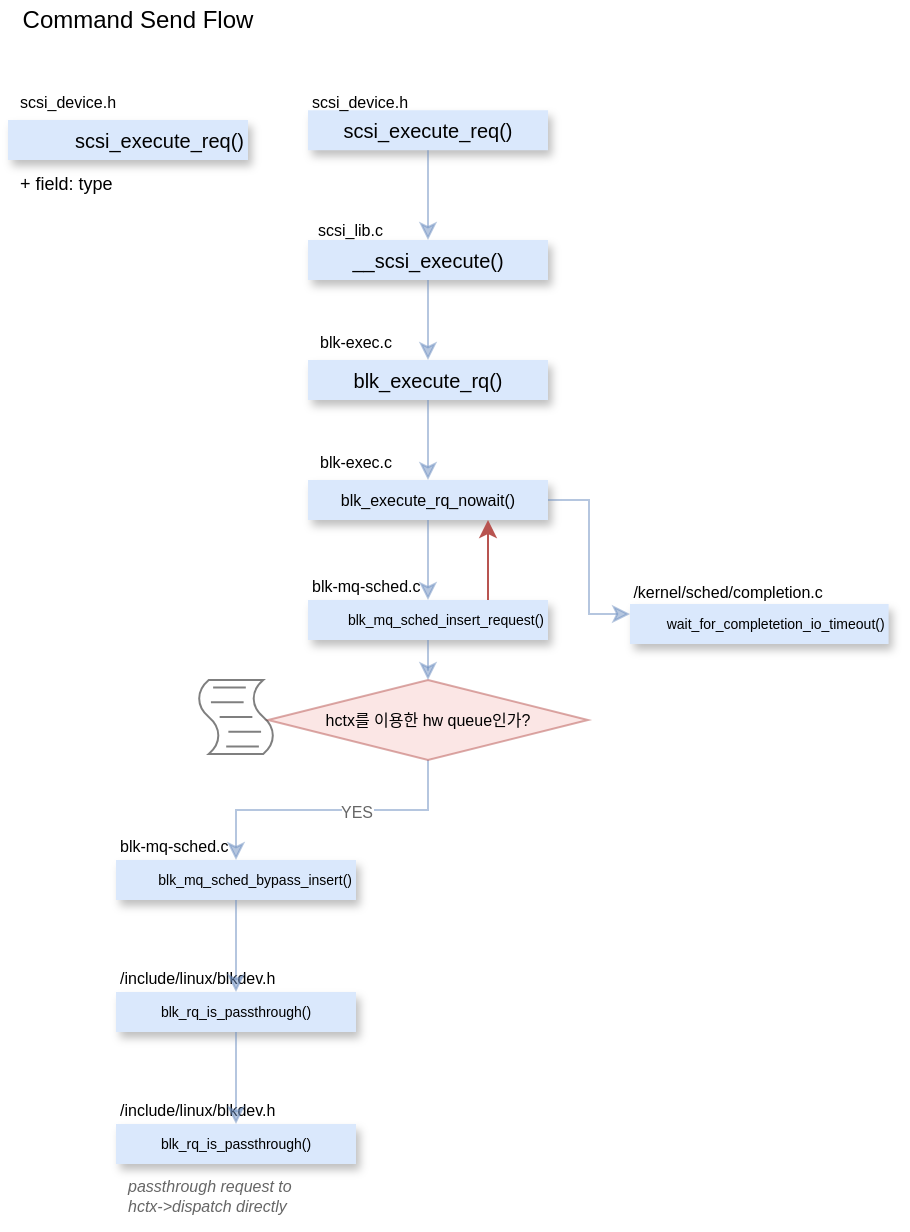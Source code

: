 <mxfile version="13.5.4" type="github" pages="2">
  <diagram name="Command Flow" id="0783ab3e-0a74-02c8-0abd-f7b4e66b4bec">
    <mxGraphModel dx="813" dy="435" grid="1" gridSize="10" guides="1" tooltips="1" connect="1" arrows="1" fold="1" page="1" pageScale="1" pageWidth="1600" pageHeight="1200" math="0" shadow="0">
      <root>
        <mxCell id="0" />
        <mxCell id="1" parent="0" />
        <mxCell id="EdeA5Pz4NkCI4e-MdcIT-1" value="Command Send Flow" style="text;html=1;strokeColor=none;fillColor=none;align=center;verticalAlign=middle;whiteSpace=wrap;rounded=0;" parent="1" vertex="1">
          <mxGeometry x="10" y="10" width="130" height="20" as="geometry" />
        </mxCell>
        <mxCell id="EdeA5Pz4NkCI4e-MdcIT-7" value="" style="group" parent="1" vertex="1" connectable="0">
          <mxGeometry x="10" y="50" width="120" height="66" as="geometry" />
        </mxCell>
        <mxCell id="EdeA5Pz4NkCI4e-MdcIT-2" value="scsi_execute_req()" style="swimlane;fontStyle=0;childLayout=stackLayout;horizontal=1;startSize=20;fillColor=#dae8fc;horizontalStack=0;resizeParent=1;resizeParentMax=0;resizeLast=0;collapsible=1;marginBottom=0;strokeColor=none;fontSize=10;swimlaneLine=0;sketch=0;glass=0;shadow=1;align=right;" parent="EdeA5Pz4NkCI4e-MdcIT-7" vertex="1">
          <mxGeometry y="20" width="120" height="46" as="geometry">
            <mxRectangle x="50" y="70" width="120" height="20" as="alternateBounds" />
          </mxGeometry>
        </mxCell>
        <mxCell id="EdeA5Pz4NkCI4e-MdcIT-3" value="+ field: type" style="text;strokeColor=none;fillColor=none;align=left;verticalAlign=top;spacingLeft=4;spacingRight=4;overflow=hidden;rotatable=0;points=[[0,0.5],[1,0.5]];portConstraint=eastwest;fontSize=9;" parent="EdeA5Pz4NkCI4e-MdcIT-2" vertex="1">
          <mxGeometry y="20" width="120" height="26" as="geometry" />
        </mxCell>
        <mxCell id="EdeA5Pz4NkCI4e-MdcIT-6" value="scsi_device.h" style="text;strokeColor=none;fillColor=none;align=left;verticalAlign=top;spacingLeft=4;spacingRight=4;overflow=hidden;rotatable=0;points=[[0,0.5],[1,0.5]];portConstraint=eastwest;shadow=1;glass=0;sketch=0;fontSize=8;" parent="EdeA5Pz4NkCI4e-MdcIT-7" vertex="1">
          <mxGeometry width="100" height="20" as="geometry" />
        </mxCell>
        <mxCell id="EdeA5Pz4NkCI4e-MdcIT-8" value="" style="group" parent="1" vertex="1" connectable="0">
          <mxGeometry x="160" y="50" width="120" height="50" as="geometry" />
        </mxCell>
        <mxCell id="EdeA5Pz4NkCI4e-MdcIT-9" value="scsi_execute_req()" style="swimlane;fontStyle=0;childLayout=stackLayout;horizontal=1;startSize=25;fillColor=#dae8fc;horizontalStack=0;resizeParent=1;resizeParentMax=0;resizeLast=0;collapsible=1;marginBottom=0;strokeColor=none;fontSize=10;swimlaneLine=0;sketch=0;glass=0;shadow=1;" parent="EdeA5Pz4NkCI4e-MdcIT-8" vertex="1" collapsed="1">
          <mxGeometry y="15.15" width="120" height="20" as="geometry">
            <mxRectangle y="15.15" width="120" height="24.85" as="alternateBounds" />
          </mxGeometry>
        </mxCell>
        <mxCell id="EdeA5Pz4NkCI4e-MdcIT-11" value="scsi_device.h" style="text;strokeColor=none;fillColor=none;align=left;verticalAlign=top;spacingLeft=4;spacingRight=4;overflow=hidden;rotatable=0;points=[[0,0.5],[1,0.5]];portConstraint=eastwest;shadow=1;glass=0;sketch=0;fontSize=8;" parent="EdeA5Pz4NkCI4e-MdcIT-8" vertex="1">
          <mxGeometry x="-4" y="-0.15" width="100" height="15.152" as="geometry" />
        </mxCell>
        <mxCell id="EdeA5Pz4NkCI4e-MdcIT-12" value="" style="group;opacity=50;" parent="1" vertex="1" connectable="0">
          <mxGeometry x="160" y="110" width="120" height="246" as="geometry" />
        </mxCell>
        <mxCell id="EdeA5Pz4NkCI4e-MdcIT-13" value="__scsi_execute()" style="swimlane;fontStyle=0;childLayout=stackLayout;horizontal=1;startSize=20;fillColor=#dae8fc;horizontalStack=0;resizeParent=1;resizeParentMax=0;resizeLast=0;collapsible=1;marginBottom=0;strokeColor=none;fontSize=10;swimlaneLine=0;sketch=0;glass=0;shadow=1;" parent="EdeA5Pz4NkCI4e-MdcIT-12" vertex="1" collapsed="1">
          <mxGeometry y="20" width="120" height="20" as="geometry">
            <mxRectangle y="20" width="120" height="46" as="alternateBounds" />
          </mxGeometry>
        </mxCell>
        <mxCell id="EdeA5Pz4NkCI4e-MdcIT-14" value="request and wait result" style="text;strokeColor=none;fillColor=none;align=left;verticalAlign=top;spacingLeft=4;spacingRight=4;overflow=hidden;rotatable=0;points=[[0,0.5],[1,0.5]];portConstraint=eastwest;fontSize=8;fontStyle=2;fontColor=#808080;" parent="EdeA5Pz4NkCI4e-MdcIT-13" vertex="1">
          <mxGeometry y="20" width="120" height="26" as="geometry" />
        </mxCell>
        <mxCell id="EdeA5Pz4NkCI4e-MdcIT-15" value="scsi_lib.c" style="text;strokeColor=none;fillColor=none;align=left;verticalAlign=top;spacingLeft=4;spacingRight=4;overflow=hidden;rotatable=0;points=[[0,0.5],[1,0.5]];portConstraint=eastwest;shadow=1;glass=0;sketch=0;fontSize=8;" parent="EdeA5Pz4NkCI4e-MdcIT-12" vertex="1">
          <mxGeometry x="-1" y="4" width="120" height="20" as="geometry" />
        </mxCell>
        <mxCell id="iEvllXyu_Ajh8W8uYIe0-1" value="" style="group" vertex="1" connectable="0" parent="EdeA5Pz4NkCI4e-MdcIT-12">
          <mxGeometry y="60" width="120" height="186" as="geometry" />
        </mxCell>
        <mxCell id="iEvllXyu_Ajh8W8uYIe0-2" value="blk_execute_rq()" style="swimlane;fontStyle=0;childLayout=stackLayout;horizontal=1;startSize=20;fillColor=#dae8fc;horizontalStack=0;resizeParent=1;resizeParentMax=0;resizeLast=0;collapsible=1;marginBottom=0;strokeColor=none;fontSize=10;swimlaneLine=0;sketch=0;glass=0;shadow=1;" vertex="1" collapsed="1" parent="iEvllXyu_Ajh8W8uYIe0-1">
          <mxGeometry y="20" width="120" height="20" as="geometry">
            <mxRectangle y="20" width="120" height="46" as="alternateBounds" />
          </mxGeometry>
        </mxCell>
        <mxCell id="iEvllXyu_Ajh8W8uYIe0-3" value="insert request into queue" style="text;strokeColor=none;fillColor=none;align=left;verticalAlign=top;spacingLeft=4;spacingRight=4;overflow=hidden;rotatable=0;points=[[0,0.5],[1,0.5]];portConstraint=eastwest;fontSize=9;fontStyle=2;fontColor=#808080;" vertex="1" parent="iEvllXyu_Ajh8W8uYIe0-2">
          <mxGeometry y="20" width="120" height="26" as="geometry" />
        </mxCell>
        <mxCell id="iEvllXyu_Ajh8W8uYIe0-4" value="blk-exec.c" style="text;strokeColor=none;fillColor=none;align=left;verticalAlign=top;spacingLeft=4;spacingRight=4;overflow=hidden;rotatable=0;points=[[0,0.5],[1,0.5]];portConstraint=eastwest;shadow=1;glass=0;sketch=0;fontSize=8;" vertex="1" parent="iEvllXyu_Ajh8W8uYIe0-1">
          <mxGeometry width="100" height="20" as="geometry" />
        </mxCell>
        <mxCell id="iEvllXyu_Ajh8W8uYIe0-8" value="" style="group" vertex="1" connectable="0" parent="iEvllXyu_Ajh8W8uYIe0-1">
          <mxGeometry y="60" width="120" height="126" as="geometry" />
        </mxCell>
        <mxCell id="iEvllXyu_Ajh8W8uYIe0-9" value="blk_execute_rq_nowait()" style="swimlane;fontStyle=0;childLayout=stackLayout;horizontal=1;startSize=20;fillColor=#dae8fc;horizontalStack=0;resizeParent=1;resizeParentMax=0;resizeLast=0;collapsible=1;marginBottom=0;strokeColor=none;fontSize=8;swimlaneLine=0;sketch=0;glass=0;shadow=1;align=center;" vertex="1" collapsed="1" parent="iEvllXyu_Ajh8W8uYIe0-8">
          <mxGeometry y="20" width="120" height="20" as="geometry">
            <mxRectangle y="20" width="120" height="46" as="alternateBounds" />
          </mxGeometry>
        </mxCell>
        <mxCell id="iEvllXyu_Ajh8W8uYIe0-10" value="insert request into queue" style="text;strokeColor=none;fillColor=none;align=left;verticalAlign=top;spacingLeft=4;spacingRight=4;overflow=hidden;rotatable=0;points=[[0,0.5],[1,0.5]];portConstraint=eastwest;fontSize=9;fontStyle=2;fontColor=#808080;" vertex="1" parent="iEvllXyu_Ajh8W8uYIe0-9">
          <mxGeometry y="20" width="120" height="26" as="geometry" />
        </mxCell>
        <mxCell id="iEvllXyu_Ajh8W8uYIe0-11" value="blk-exec.c" style="text;strokeColor=none;fillColor=none;align=left;verticalAlign=top;spacingLeft=4;spacingRight=4;overflow=hidden;rotatable=0;points=[[0,0.5],[1,0.5]];portConstraint=eastwest;shadow=1;glass=0;sketch=0;fontSize=8;" vertex="1" parent="iEvllXyu_Ajh8W8uYIe0-8">
          <mxGeometry width="100" height="20" as="geometry" />
        </mxCell>
        <mxCell id="iEvllXyu_Ajh8W8uYIe0-13" value="" style="group" vertex="1" connectable="0" parent="iEvllXyu_Ajh8W8uYIe0-8">
          <mxGeometry y="60" width="120" height="66" as="geometry" />
        </mxCell>
        <mxCell id="iEvllXyu_Ajh8W8uYIe0-14" value="blk_mq_sched_insert_request()" style="swimlane;fontStyle=0;childLayout=stackLayout;horizontal=1;startSize=20;fillColor=#dae8fc;horizontalStack=0;resizeParent=1;resizeParentMax=0;resizeLast=0;collapsible=1;marginBottom=0;strokeColor=none;fontSize=7;swimlaneLine=0;sketch=0;glass=0;shadow=1;align=right;" vertex="1" collapsed="1" parent="iEvllXyu_Ajh8W8uYIe0-13">
          <mxGeometry y="20" width="120" height="20" as="geometry">
            <mxRectangle y="20" width="120" height="46" as="alternateBounds" />
          </mxGeometry>
        </mxCell>
        <mxCell id="iEvllXyu_Ajh8W8uYIe0-15" value="insert request into queue" style="text;strokeColor=none;fillColor=none;align=left;verticalAlign=top;spacingLeft=4;spacingRight=4;overflow=hidden;rotatable=0;points=[[0,0.5],[1,0.5]];portConstraint=eastwest;fontSize=9;fontStyle=2;fontColor=#808080;" vertex="1" parent="iEvllXyu_Ajh8W8uYIe0-14">
          <mxGeometry y="20" width="120" height="26" as="geometry" />
        </mxCell>
        <mxCell id="iEvllXyu_Ajh8W8uYIe0-16" value="blk-mq-sched.c&#xa;" style="text;strokeColor=none;fillColor=none;align=left;verticalAlign=top;spacingLeft=4;spacingRight=4;overflow=hidden;rotatable=0;points=[[0,0.5],[1,0.5]];portConstraint=eastwest;shadow=1;glass=0;sketch=0;fontSize=8;" vertex="1" parent="iEvllXyu_Ajh8W8uYIe0-13">
          <mxGeometry x="-4" y="2" width="100" height="20" as="geometry" />
        </mxCell>
        <mxCell id="iEvllXyu_Ajh8W8uYIe0-17" style="edgeStyle=orthogonalEdgeStyle;rounded=0;orthogonalLoop=1;jettySize=auto;html=1;fontSize=7;fillColor=#dae8fc;strokeColor=#6c8ebf;opacity=50;" edge="1" parent="iEvllXyu_Ajh8W8uYIe0-8" source="iEvllXyu_Ajh8W8uYIe0-9" target="iEvllXyu_Ajh8W8uYIe0-14">
          <mxGeometry relative="1" as="geometry" />
        </mxCell>
        <mxCell id="iEvllXyu_Ajh8W8uYIe0-21" style="edgeStyle=orthogonalEdgeStyle;rounded=0;orthogonalLoop=1;jettySize=auto;html=1;entryX=0.75;entryY=1;entryDx=0;entryDy=0;fontSize=7;fillColor=#f8cecc;strokeColor=#b85450;" edge="1" parent="iEvllXyu_Ajh8W8uYIe0-8" source="iEvllXyu_Ajh8W8uYIe0-14" target="iEvllXyu_Ajh8W8uYIe0-9">
          <mxGeometry relative="1" as="geometry">
            <Array as="points">
              <mxPoint x="90" y="70" />
              <mxPoint x="90" y="70" />
            </Array>
          </mxGeometry>
        </mxCell>
        <mxCell id="iEvllXyu_Ajh8W8uYIe0-12" style="edgeStyle=orthogonalEdgeStyle;rounded=0;orthogonalLoop=1;jettySize=auto;html=1;entryX=0.5;entryY=0;entryDx=0;entryDy=0;fontSize=9;fillColor=#dae8fc;strokeColor=#6c8ebf;opacity=50;" edge="1" parent="iEvllXyu_Ajh8W8uYIe0-1" source="iEvllXyu_Ajh8W8uYIe0-2" target="iEvllXyu_Ajh8W8uYIe0-9">
          <mxGeometry relative="1" as="geometry" />
        </mxCell>
        <mxCell id="iEvllXyu_Ajh8W8uYIe0-7" style="edgeStyle=orthogonalEdgeStyle;rounded=0;orthogonalLoop=1;jettySize=auto;html=1;fillColor=#dae8fc;strokeColor=#6c8ebf;opacity=50;" edge="1" parent="EdeA5Pz4NkCI4e-MdcIT-12" source="EdeA5Pz4NkCI4e-MdcIT-13" target="iEvllXyu_Ajh8W8uYIe0-2">
          <mxGeometry relative="1" as="geometry" />
        </mxCell>
        <mxCell id="iEvllXyu_Ajh8W8uYIe0-5" style="edgeStyle=orthogonalEdgeStyle;rounded=0;orthogonalLoop=1;jettySize=auto;html=1;entryX=0.596;entryY=-0.007;entryDx=0;entryDy=0;entryPerimeter=0;fillColor=#dae8fc;strokeColor=none;" edge="1" parent="EdeA5Pz4NkCI4e-MdcIT-12" source="EdeA5Pz4NkCI4e-MdcIT-13" target="iEvllXyu_Ajh8W8uYIe0-4">
          <mxGeometry relative="1" as="geometry" />
        </mxCell>
        <mxCell id="EdeA5Pz4NkCI4e-MdcIT-16" style="edgeStyle=orthogonalEdgeStyle;rounded=0;orthogonalLoop=1;jettySize=auto;html=1;fontSize=8;strokeColor=#6c8ebf;exitX=0.5;exitY=1;exitDx=0;exitDy=0;fillColor=#dae8fc;opacity=50;" parent="1" source="EdeA5Pz4NkCI4e-MdcIT-9" target="EdeA5Pz4NkCI4e-MdcIT-13" edge="1">
          <mxGeometry relative="1" as="geometry">
            <mxPoint x="90" y="140" as="sourcePoint" />
            <mxPoint x="220" y="140" as="targetPoint" />
          </mxGeometry>
        </mxCell>
        <mxCell id="iEvllXyu_Ajh8W8uYIe0-22" style="edgeStyle=orthogonalEdgeStyle;rounded=0;orthogonalLoop=1;jettySize=auto;html=1;fontSize=7;fillColor=#dae8fc;strokeColor=#6c8ebf;entryX=0;entryY=0.25;entryDx=0;entryDy=0;opacity=50;" edge="1" parent="1" source="iEvllXyu_Ajh8W8uYIe0-9" target="iEvllXyu_Ajh8W8uYIe0-45">
          <mxGeometry relative="1" as="geometry">
            <mxPoint x="318" y="261" as="targetPoint" />
          </mxGeometry>
        </mxCell>
        <mxCell id="iEvllXyu_Ajh8W8uYIe0-44" value="" style="group" vertex="1" connectable="0" parent="1">
          <mxGeometry x="321" y="292" width="139" height="66" as="geometry" />
        </mxCell>
        <mxCell id="iEvllXyu_Ajh8W8uYIe0-45" value="wait_for_completetion_io_timeout()" style="swimlane;fontStyle=0;childLayout=stackLayout;horizontal=1;startSize=20;fillColor=#dae8fc;horizontalStack=0;resizeParent=1;resizeParentMax=0;resizeLast=0;collapsible=1;marginBottom=0;strokeColor=none;fontSize=7;swimlaneLine=0;sketch=0;glass=0;shadow=1;align=right;" vertex="1" collapsed="1" parent="iEvllXyu_Ajh8W8uYIe0-44">
          <mxGeometry y="20" width="129.302" height="20" as="geometry">
            <mxRectangle y="20" width="129" height="46" as="alternateBounds" />
          </mxGeometry>
        </mxCell>
        <mxCell id="iEvllXyu_Ajh8W8uYIe0-46" value=" hang_check * (HZ/2) 만큼 &#xa;wait 이후 timeout" style="text;strokeColor=none;fillColor=none;align=left;verticalAlign=top;spacingLeft=4;spacingRight=4;overflow=hidden;rotatable=0;points=[[0,0.5],[1,0.5]];portConstraint=eastwest;fontSize=8;fontStyle=2;fontColor=#808080;" vertex="1" parent="iEvllXyu_Ajh8W8uYIe0-45">
          <mxGeometry y="20" width="129.302" height="26" as="geometry" />
        </mxCell>
        <mxCell id="iEvllXyu_Ajh8W8uYIe0-47" value="/kernel/sched/completion.c" style="text;strokeColor=none;fillColor=none;align=left;verticalAlign=top;spacingLeft=4;spacingRight=4;overflow=hidden;rotatable=0;points=[[0,0.5],[1,0.5]];portConstraint=eastwest;shadow=1;glass=0;sketch=0;fontSize=8;" vertex="1" parent="iEvllXyu_Ajh8W8uYIe0-44">
          <mxGeometry x="-4.31" y="3" width="115.833" height="20" as="geometry" />
        </mxCell>
        <mxCell id="iEvllXyu_Ajh8W8uYIe0-48" value="" style="group" vertex="1" connectable="0" parent="1">
          <mxGeometry x="64" y="420" width="120" height="66" as="geometry" />
        </mxCell>
        <mxCell id="iEvllXyu_Ajh8W8uYIe0-49" value="blk_mq_sched_bypass_insert()" style="swimlane;fontStyle=0;childLayout=stackLayout;horizontal=1;startSize=20;fillColor=#dae8fc;horizontalStack=0;resizeParent=1;resizeParentMax=0;resizeLast=0;collapsible=1;marginBottom=0;strokeColor=none;fontSize=7;swimlaneLine=0;sketch=0;glass=0;shadow=1;align=right;" vertex="1" collapsed="1" parent="iEvllXyu_Ajh8W8uYIe0-48">
          <mxGeometry y="20" width="120" height="20" as="geometry">
            <mxRectangle y="20" width="120" height="46" as="alternateBounds" />
          </mxGeometry>
        </mxCell>
        <mxCell id="iEvllXyu_Ajh8W8uYIe0-50" value="passthrough request to&#xa;hctx-&gt;dispatch directly" style="text;strokeColor=none;fillColor=none;align=left;verticalAlign=top;spacingLeft=4;spacingRight=4;overflow=hidden;rotatable=0;points=[[0,0.5],[1,0.5]];portConstraint=eastwest;fontSize=8;fontStyle=2;fontColor=#666666;" vertex="1" parent="iEvllXyu_Ajh8W8uYIe0-49">
          <mxGeometry y="20" width="120" height="26" as="geometry" />
        </mxCell>
        <mxCell id="iEvllXyu_Ajh8W8uYIe0-51" value="blk-mq-sched.c&#xa;" style="text;strokeColor=none;fillColor=none;align=left;verticalAlign=top;spacingLeft=4;spacingRight=4;overflow=hidden;rotatable=0;points=[[0,0.5],[1,0.5]];portConstraint=eastwest;shadow=1;glass=0;sketch=0;fontSize=8;" vertex="1" parent="iEvllXyu_Ajh8W8uYIe0-48">
          <mxGeometry x="-4" y="2" width="100" height="20" as="geometry" />
        </mxCell>
        <mxCell id="iEvllXyu_Ajh8W8uYIe0-52" style="edgeStyle=orthogonalEdgeStyle;rounded=0;orthogonalLoop=1;jettySize=auto;html=1;fontSize=8;fillColor=#dae8fc;strokeColor=#6c8ebf;opacity=50;exitX=0.5;exitY=1;exitDx=0;exitDy=0;" edge="1" parent="1" source="iEvllXyu_Ajh8W8uYIe0-95" target="iEvllXyu_Ajh8W8uYIe0-49">
          <mxGeometry relative="1" as="geometry">
            <mxPoint x="220" y="400" as="sourcePoint" />
          </mxGeometry>
        </mxCell>
        <mxCell id="iEvllXyu_Ajh8W8uYIe0-100" value="YES" style="edgeLabel;html=1;align=center;verticalAlign=middle;resizable=0;points=[];fontSize=8;fontColor=#666666;" vertex="1" connectable="0" parent="iEvllXyu_Ajh8W8uYIe0-52">
          <mxGeometry x="-0.161" y="1" relative="1" as="geometry">
            <mxPoint as="offset" />
          </mxGeometry>
        </mxCell>
        <mxCell id="iEvllXyu_Ajh8W8uYIe0-53" value="" style="group" vertex="1" connectable="0" parent="1">
          <mxGeometry x="64" y="486" width="120" height="66" as="geometry" />
        </mxCell>
        <mxCell id="iEvllXyu_Ajh8W8uYIe0-54" value=" blk_rq_is_passthrough()" style="swimlane;fontStyle=0;childLayout=stackLayout;horizontal=1;startSize=20;fillColor=#dae8fc;horizontalStack=0;resizeParent=1;resizeParentMax=0;resizeLast=0;collapsible=1;marginBottom=0;strokeColor=none;fontSize=7;swimlaneLine=0;sketch=0;glass=0;shadow=1;align=center;" vertex="1" collapsed="1" parent="iEvllXyu_Ajh8W8uYIe0-53">
          <mxGeometry y="20" width="120" height="20" as="geometry">
            <mxRectangle y="20" width="120" height="46" as="alternateBounds" />
          </mxGeometry>
        </mxCell>
        <mxCell id="iEvllXyu_Ajh8W8uYIe0-56" value="/include/linux/blkdev.h" style="text;strokeColor=none;fillColor=none;align=left;verticalAlign=top;spacingLeft=4;spacingRight=4;overflow=hidden;rotatable=0;points=[[0,0.5],[1,0.5]];portConstraint=eastwest;shadow=1;glass=0;sketch=0;fontSize=8;" vertex="1" parent="iEvllXyu_Ajh8W8uYIe0-53">
          <mxGeometry x="-4" y="2" width="100" height="20" as="geometry" />
        </mxCell>
        <mxCell id="iEvllXyu_Ajh8W8uYIe0-57" value="" style="group" vertex="1" connectable="0" parent="1">
          <mxGeometry x="64" y="552" width="120" height="66" as="geometry" />
        </mxCell>
        <mxCell id="iEvllXyu_Ajh8W8uYIe0-58" value=" blk_rq_is_passthrough()" style="swimlane;fontStyle=0;childLayout=stackLayout;horizontal=1;startSize=20;fillColor=#dae8fc;horizontalStack=0;resizeParent=1;resizeParentMax=0;resizeLast=0;collapsible=1;marginBottom=0;strokeColor=none;fontSize=7;swimlaneLine=0;sketch=0;glass=0;shadow=1;align=center;" vertex="1" parent="iEvllXyu_Ajh8W8uYIe0-57">
          <mxGeometry y="20" width="120" height="46" as="geometry">
            <mxRectangle y="20" width="120" height="20" as="alternateBounds" />
          </mxGeometry>
        </mxCell>
        <mxCell id="iEvllXyu_Ajh8W8uYIe0-59" value="passthrough request to&#xa;hctx-&gt;dispatch directly" style="text;strokeColor=none;fillColor=none;align=left;verticalAlign=top;spacingLeft=4;spacingRight=4;overflow=hidden;rotatable=0;points=[[0,0.5],[1,0.5]];portConstraint=eastwest;fontSize=8;fontColor=#666666;fontStyle=2" vertex="1" parent="iEvllXyu_Ajh8W8uYIe0-58">
          <mxGeometry y="20" width="120" height="26" as="geometry" />
        </mxCell>
        <mxCell id="iEvllXyu_Ajh8W8uYIe0-60" value="/include/linux/blkdev.h" style="text;strokeColor=none;fillColor=none;align=left;verticalAlign=top;spacingLeft=4;spacingRight=4;overflow=hidden;rotatable=0;points=[[0,0.5],[1,0.5]];portConstraint=eastwest;shadow=1;glass=0;sketch=0;fontSize=8;" vertex="1" parent="iEvllXyu_Ajh8W8uYIe0-57">
          <mxGeometry x="-4" y="2" width="100" height="20" as="geometry" />
        </mxCell>
        <mxCell id="iEvllXyu_Ajh8W8uYIe0-61" style="edgeStyle=orthogonalEdgeStyle;rounded=0;orthogonalLoop=1;jettySize=auto;html=1;fontSize=8;fontColor=#666666;fillColor=#dae8fc;strokeColor=#6c8ebf;opacity=50;" edge="1" parent="1" source="iEvllXyu_Ajh8W8uYIe0-49" target="iEvllXyu_Ajh8W8uYIe0-54">
          <mxGeometry relative="1" as="geometry" />
        </mxCell>
        <mxCell id="iEvllXyu_Ajh8W8uYIe0-94" style="edgeStyle=orthogonalEdgeStyle;rounded=1;orthogonalLoop=1;jettySize=auto;html=1;fontSize=8;fontColor=#666666;opacity=50;fillColor=#dae8fc;strokeColor=#6c8ebf;" edge="1" parent="1" source="iEvllXyu_Ajh8W8uYIe0-54" target="iEvllXyu_Ajh8W8uYIe0-58">
          <mxGeometry relative="1" as="geometry" />
        </mxCell>
        <mxCell id="iEvllXyu_Ajh8W8uYIe0-95" value="&lt;font style=&quot;font-size: 8px&quot;&gt;hctx를 이용한 hw queue인가?&lt;/font&gt;" style="rhombus;whiteSpace=wrap;html=1;fontSize=8;opacity=50;align=center;fillColor=#f8cecc;strokeColor=#b85450;" vertex="1" parent="1">
          <mxGeometry x="140" y="350" width="160" height="40" as="geometry" />
        </mxCell>
        <mxCell id="iEvllXyu_Ajh8W8uYIe0-96" style="edgeStyle=orthogonalEdgeStyle;rounded=1;orthogonalLoop=1;jettySize=auto;html=1;fontSize=8;fontColor=#666666;opacity=50;fillColor=#dae8fc;strokeColor=#6c8ebf;" edge="1" parent="1" source="iEvllXyu_Ajh8W8uYIe0-14" target="iEvllXyu_Ajh8W8uYIe0-95">
          <mxGeometry relative="1" as="geometry">
            <mxPoint x="220" y="350" as="targetPoint" />
          </mxGeometry>
        </mxCell>
        <UserObject label="" link="https://elixir.bootlin.com/linux/v5.4.50/source/block/blk-mq-sched.c#L384" id="iEvllXyu_Ajh8W8uYIe0-99">
          <mxCell style="shape=mxgraph.bpmn.script_task;html=1;outlineConnect=0;fontSize=8;fontColor=#666666;opacity=50;align=center;" vertex="1" parent="1">
            <mxGeometry x="104" y="350" width="40" height="37" as="geometry" />
          </mxCell>
        </UserObject>
      </root>
    </mxGraphModel>
  </diagram>
  <diagram id="-c-Y0CxwLEuoPcUm9j3X" name="Code">
    
    <mxGraphModel dx="3273" dy="2096" grid="1" gridSize="10" guides="1" tooltips="1" connect="1" arrows="1" fold="1" page="1" pageScale="1" pageWidth="1600" pageHeight="1200" math="0" shadow="0">
      
      <root>
        
        <mxCell id="XxozxzpS8Y7FEJ37KUgX-0" />
        
        <mxCell id="XxozxzpS8Y7FEJ37KUgX-1" parent="XxozxzpS8Y7FEJ37KUgX-0" />
        
        <mxCell id="qxsunz6MoGPXVvIAFtCr-1" value="Command Send Flow" style="text;align=center;fontStyle=1;verticalAlign=middle;spacingLeft=3;spacingRight=3;strokeColor=none;rotatable=0;points=[[0,0.5],[1,0.5]];portConstraint=eastwest;shadow=1;glass=0;sketch=0;fontSize=9;" vertex="1" parent="XxozxzpS8Y7FEJ37KUgX-1">
          
          <mxGeometry x="-1600" y="-1200" width="120" height="26" as="geometry" />
          
        </mxCell>
        
        <mxCell id="qxsunz6MoGPXVvIAFtCr-2" value="Classname" style="swimlane;fontStyle=0;childLayout=stackLayout;horizontal=1;startSize=26;fillColor=#dae8fc;horizontalStack=0;resizeParent=1;resizeParentMax=0;resizeLast=0;collapsible=1;marginBottom=0;shadow=1;glass=0;sketch=0;fontSize=10;strokeColor=none;" vertex="1" parent="XxozxzpS8Y7FEJ37KUgX-1">
          
          <mxGeometry x="-1580" y="-1130" width="140" height="104" as="geometry" />
          
        </mxCell>
        
        <mxCell id="qxsunz6MoGPXVvIAFtCr-3" value="+ field: type" style="text;strokeColor=none;fillColor=none;align=left;verticalAlign=top;spacingLeft=4;spacingRight=4;overflow=hidden;rotatable=0;points=[[0,0.5],[1,0.5]];portConstraint=eastwest;fontSize=9;" vertex="1" parent="qxsunz6MoGPXVvIAFtCr-2">
          
          <mxGeometry y="26" width="140" height="26" as="geometry" />
          
        </mxCell>
        
        <mxCell id="qxsunz6MoGPXVvIAFtCr-4" value="+ field: type" style="text;strokeColor=none;fillColor=none;align=left;verticalAlign=top;spacingLeft=4;spacingRight=4;overflow=hidden;rotatable=0;points=[[0,0.5],[1,0.5]];portConstraint=eastwest;fontSize=9;" vertex="1" parent="qxsunz6MoGPXVvIAFtCr-2">
          
          <mxGeometry y="52" width="140" height="26" as="geometry" />
          
        </mxCell>
        
        <mxCell id="qxsunz6MoGPXVvIAFtCr-5" value="+ field: type" style="text;strokeColor=none;fillColor=none;align=left;verticalAlign=top;spacingLeft=4;spacingRight=4;overflow=hidden;rotatable=0;points=[[0,0.5],[1,0.5]];portConstraint=eastwest;fontSize=9;" vertex="1" parent="qxsunz6MoGPXVvIAFtCr-2">
          
          <mxGeometry y="78" width="140" height="26" as="geometry" />
          
        </mxCell>
        
      </root>
      
    </mxGraphModel>
    
  </diagram>
</mxfile>
